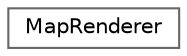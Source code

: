 digraph "クラス階層図"
{
 // LATEX_PDF_SIZE
  bgcolor="transparent";
  edge [fontname=Helvetica,fontsize=10,labelfontname=Helvetica,labelfontsize=10];
  node [fontname=Helvetica,fontsize=10,shape=box,height=0.2,width=0.4];
  rankdir="LR";
  Node0 [id="Node000000",label="MapRenderer",height=0.2,width=0.4,color="grey40", fillcolor="white", style="filled",URL="$class_map_renderer.html",tooltip="Mapの描画を行うクラス．"];
}
